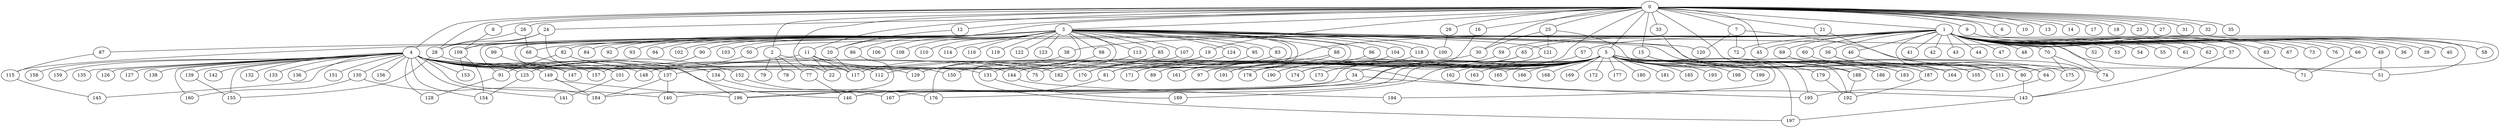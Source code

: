 
graph graphname {
    0 -- 1
0 -- 2
0 -- 3
0 -- 4
0 -- 5
0 -- 6
0 -- 7
0 -- 8
0 -- 9
0 -- 10
0 -- 11
0 -- 12
0 -- 13
0 -- 14
0 -- 15
0 -- 16
0 -- 17
0 -- 18
0 -- 19
0 -- 20
0 -- 21
0 -- 22
0 -- 23
0 -- 24
0 -- 25
0 -- 26
0 -- 27
0 -- 28
0 -- 29
0 -- 30
0 -- 31
0 -- 32
0 -- 33
0 -- 34
0 -- 35
0 -- 45
0 -- 80
0 -- 64
1 -- 36
1 -- 37
1 -- 38
1 -- 39
1 -- 40
1 -- 41
1 -- 42
1 -- 43
1 -- 44
1 -- 45
1 -- 46
1 -- 47
1 -- 48
1 -- 49
1 -- 50
1 -- 51
1 -- 52
1 -- 53
1 -- 54
1 -- 55
1 -- 56
1 -- 57
1 -- 58
1 -- 59
1 -- 60
1 -- 61
1 -- 62
1 -- 63
1 -- 64
1 -- 65
1 -- 66
1 -- 67
1 -- 68
1 -- 69
1 -- 70
1 -- 71
1 -- 72
1 -- 73
1 -- 74
1 -- 75
1 -- 76
2 -- 80
2 -- 77
2 -- 78
2 -- 79
3 -- 81
3 -- 82
3 -- 83
3 -- 84
3 -- 85
3 -- 86
3 -- 87
3 -- 88
3 -- 89
3 -- 90
3 -- 91
3 -- 92
3 -- 93
3 -- 94
3 -- 95
3 -- 96
3 -- 97
3 -- 98
3 -- 99
3 -- 100
3 -- 101
3 -- 102
3 -- 103
3 -- 104
3 -- 105
3 -- 106
3 -- 107
3 -- 108
3 -- 109
3 -- 110
3 -- 111
3 -- 112
3 -- 113
3 -- 114
3 -- 115
3 -- 116
3 -- 117
3 -- 118
3 -- 119
3 -- 120
3 -- 121
3 -- 122
3 -- 123
3 -- 124
3 -- 51
4 -- 128
4 -- 130
4 -- 131
4 -- 132
4 -- 133
4 -- 134
4 -- 129
4 -- 136
4 -- 137
4 -- 138
4 -- 139
4 -- 140
4 -- 141
4 -- 142
4 -- 143
4 -- 144
4 -- 145
4 -- 146
4 -- 147
4 -- 148
4 -- 149
4 -- 150
4 -- 151
4 -- 152
4 -- 153
4 -- 154
4 -- 155
4 -- 156
4 -- 157
4 -- 158
4 -- 159
4 -- 160
4 -- 135
4 -- 125
4 -- 126
4 -- 127
5 -- 161
5 -- 162
5 -- 163
5 -- 164
5 -- 165
5 -- 166
5 -- 167
5 -- 168
5 -- 169
5 -- 170
5 -- 171
5 -- 172
5 -- 173
5 -- 174
5 -- 175
5 -- 176
5 -- 177
5 -- 178
5 -- 179
5 -- 180
5 -- 181
5 -- 182
5 -- 183
5 -- 184
5 -- 185
5 -- 186
5 -- 187
5 -- 188
5 -- 189
5 -- 190
5 -- 191
5 -- 192
5 -- 193
5 -- 194
5 -- 195
5 -- 196
5 -- 197
5 -- 198
5 -- 199
7 -- 74
7 -- 72
7 -- 120
8 -- 109
9 -- 58
11 -- 22
11 -- 117
11 -- 75
11 -- 148
11 -- 182
12 -- 20
15 -- 186
15 -- 183
16 -- 174
19 -- 197
19 -- 150
20 -- 117
21 -- 143
24 -- 28
24 -- 109
24 -- 196
25 -- 30
25 -- 188
25 -- 121
26 -- 28
26 -- 68
28 -- 155
28 -- 117
29 -- 100
30 -- 81
33 -- 187
34 -- 195
34 -- 140
37 -- 143
38 -- 137
46 -- 64
49 -- 51
50 -- 125
56 -- 111
56 -- 80
57 -- 146
59 -- 81
60 -- 105
64 -- 195
65 -- 89
65 -- 97
66 -- 71
68 -- 101
69 -- 164
70 -- 74
70 -- 175
77 -- 146
80 -- 143
81 -- 146
82 -- 112
82 -- 91
83 -- 144
83 -- 171
85 -- 129
86 -- 196
87 -- 115
88 -- 170
88 -- 161
90 -- 157
91 -- 128
95 -- 170
96 -- 191
98 -- 117
99 -- 147
101 -- 141
104 -- 178
107 -- 176
109 -- 154
109 -- 153
113 -- 129
115 -- 145
118 -- 190
121 -- 174
121 -- 173
124 -- 131
125 -- 154
130 -- 160
130 -- 184
131 -- 189
134 -- 167
137 -- 184
137 -- 140
139 -- 155
143 -- 197
144 -- 194
149 -- 184
149 -- 196
152 -- 176
179 -- 192
187 -- 192
188 -- 192

}
